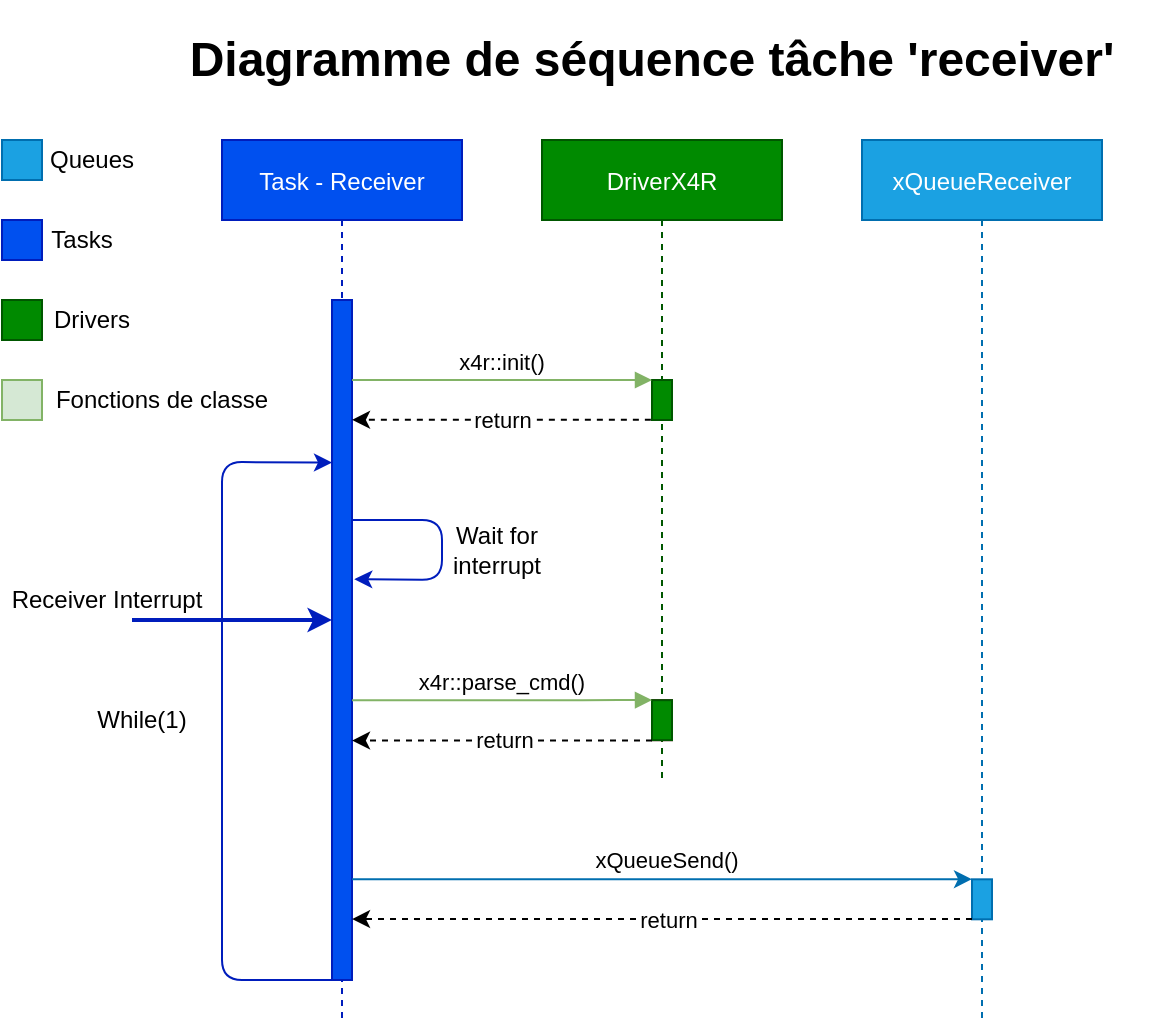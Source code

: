 <mxfile version="14.1.8" type="device"><diagram id="kgpKYQtTHZ0yAKxKKP6v" name="Page-1"><mxGraphModel dx="581" dy="563" grid="1" gridSize="10" guides="1" tooltips="1" connect="1" arrows="1" fold="1" page="1" pageScale="1" pageWidth="850" pageHeight="1100" math="0" shadow="0"><root><mxCell id="0"/><mxCell id="1" parent="0"/><mxCell id="3nuBFxr9cyL0pnOWT2aG-1" value="Task - Receiver" style="shape=umlLifeline;perimeter=lifelinePerimeter;container=1;collapsible=0;recursiveResize=0;rounded=0;shadow=0;strokeWidth=1;fillColor=#0050ef;strokeColor=#001DBC;fontColor=#ffffff;" parent="1" vertex="1"><mxGeometry x="245" y="80" width="120" height="440" as="geometry"/></mxCell><mxCell id="3nuBFxr9cyL0pnOWT2aG-2" value="" style="points=[];perimeter=orthogonalPerimeter;rounded=0;shadow=0;strokeWidth=1;fillColor=#0050ef;strokeColor=#001DBC;fontColor=#ffffff;" parent="3nuBFxr9cyL0pnOWT2aG-1" vertex="1"><mxGeometry x="55" y="80" width="10" height="340" as="geometry"/></mxCell><mxCell id="-1t5yztADSvLfuos2eEr-35" value="" style="endArrow=classic;html=1;exitX=-0.003;exitY=1;exitDx=0;exitDy=0;exitPerimeter=0;entryX=0;entryY=0.239;entryDx=0;entryDy=0;entryPerimeter=0;fillColor=#0050ef;strokeColor=#001DBC;" parent="3nuBFxr9cyL0pnOWT2aG-1" source="3nuBFxr9cyL0pnOWT2aG-2" target="3nuBFxr9cyL0pnOWT2aG-2" edge="1"><mxGeometry width="50" height="50" relative="1" as="geometry"><mxPoint x="-70" y="400" as="sourcePoint"/><mxPoint x="-10" y="200" as="targetPoint"/><Array as="points"><mxPoint y="420"/><mxPoint y="340"/><mxPoint y="280"/><mxPoint y="161"/></Array></mxGeometry></mxCell><mxCell id="3nuBFxr9cyL0pnOWT2aG-5" value="DriverX4R" style="shape=umlLifeline;perimeter=lifelinePerimeter;container=1;collapsible=0;recursiveResize=0;rounded=0;shadow=0;strokeWidth=1;fillColor=#008a00;strokeColor=#005700;fontColor=#ffffff;" parent="1" vertex="1"><mxGeometry x="405" y="80" width="120" height="320" as="geometry"/></mxCell><mxCell id="3nuBFxr9cyL0pnOWT2aG-6" value="" style="points=[];perimeter=orthogonalPerimeter;rounded=0;shadow=0;strokeWidth=1;fillColor=#d80073;strokeColor=#A50040;fontColor=#ffffff;" parent="3nuBFxr9cyL0pnOWT2aG-5" vertex="1"><mxGeometry x="55" y="120" width="10" height="20" as="geometry"/></mxCell><mxCell id="-1t5yztADSvLfuos2eEr-11" value="" style="points=[];perimeter=orthogonalPerimeter;rounded=0;shadow=0;strokeWidth=1;fillColor=#d80073;strokeColor=#A50040;fontColor=#ffffff;" parent="3nuBFxr9cyL0pnOWT2aG-5" vertex="1"><mxGeometry x="55" y="280.08" width="10" height="20" as="geometry"/></mxCell><mxCell id="-1t5yztADSvLfuos2eEr-50" value="" style="points=[];perimeter=orthogonalPerimeter;rounded=0;shadow=0;strokeWidth=1;fillColor=#008a00;strokeColor=#005700;fontColor=#ffffff;" parent="3nuBFxr9cyL0pnOWT2aG-5" vertex="1"><mxGeometry x="55" y="120" width="10" height="20" as="geometry"/></mxCell><mxCell id="-1t5yztADSvLfuos2eEr-51" value="" style="points=[];perimeter=orthogonalPerimeter;rounded=0;shadow=0;strokeWidth=1;fillColor=#008a00;strokeColor=#005700;fontColor=#ffffff;" parent="3nuBFxr9cyL0pnOWT2aG-5" vertex="1"><mxGeometry x="55" y="280.08" width="10" height="20" as="geometry"/></mxCell><mxCell id="3nuBFxr9cyL0pnOWT2aG-8" value="x4r::init()" style="verticalAlign=bottom;endArrow=block;entryX=0;entryY=0;shadow=0;strokeWidth=1;fillColor=#d5e8d4;strokeColor=#82b366;" parent="1" source="3nuBFxr9cyL0pnOWT2aG-2" target="3nuBFxr9cyL0pnOWT2aG-6" edge="1"><mxGeometry relative="1" as="geometry"><mxPoint x="400" y="160" as="sourcePoint"/><mxPoint as="offset"/></mxGeometry></mxCell><mxCell id="-1t5yztADSvLfuos2eEr-1" value="xQueueReceiver" style="shape=umlLifeline;perimeter=lifelinePerimeter;container=1;collapsible=0;recursiveResize=0;rounded=0;shadow=0;strokeWidth=1;fillColor=#1ba1e2;strokeColor=#006EAF;fontColor=#ffffff;" parent="1" vertex="1"><mxGeometry x="565" y="80" width="120" height="440" as="geometry"/></mxCell><mxCell id="-1t5yztADSvLfuos2eEr-2" value="" style="points=[];perimeter=orthogonalPerimeter;rounded=0;shadow=0;strokeWidth=1;fillColor=#1ba1e2;strokeColor=#006EAF;fontColor=#ffffff;" parent="-1t5yztADSvLfuos2eEr-1" vertex="1"><mxGeometry x="55" y="369.66" width="10" height="20" as="geometry"/></mxCell><mxCell id="-1t5yztADSvLfuos2eEr-7" value="" style="endArrow=classic;html=1;exitX=-0.057;exitY=0.996;exitDx=0;exitDy=0;exitPerimeter=0;dashed=1;" parent="1" source="3nuBFxr9cyL0pnOWT2aG-6" target="3nuBFxr9cyL0pnOWT2aG-2" edge="1"><mxGeometry width="50" height="50" relative="1" as="geometry"><mxPoint x="385" y="290" as="sourcePoint"/><mxPoint x="315" y="240" as="targetPoint"/></mxGeometry></mxCell><mxCell id="-1t5yztADSvLfuos2eEr-9" value="return" style="edgeLabel;html=1;align=center;verticalAlign=middle;resizable=0;points=[];" parent="-1t5yztADSvLfuos2eEr-7" vertex="1" connectable="0"><mxGeometry x="-0.174" y="-1" relative="1" as="geometry"><mxPoint x="-12.72" y="1.08" as="offset"/></mxGeometry></mxCell><mxCell id="-1t5yztADSvLfuos2eEr-10" value="x4r::parse_cmd()" style="verticalAlign=bottom;endArrow=block;shadow=0;strokeWidth=1;entryX=0;entryY=-0.004;entryDx=0;entryDy=0;entryPerimeter=0;fillColor=#d5e8d4;strokeColor=#82b366;" parent="1" target="-1t5yztADSvLfuos2eEr-11" edge="1"><mxGeometry relative="1" as="geometry"><mxPoint x="310" y="360.08" as="sourcePoint"/><mxPoint x="445" y="360.08" as="targetPoint"/><mxPoint as="offset"/><Array as="points"><mxPoint x="315" y="360.08"/><mxPoint x="435" y="360.08"/></Array></mxGeometry></mxCell><mxCell id="-1t5yztADSvLfuos2eEr-12" value="" style="endArrow=classic;html=1;exitX=0;exitY=1.011;exitDx=0;exitDy=0;exitPerimeter=0;dashed=1;" parent="1" source="-1t5yztADSvLfuos2eEr-11" edge="1"><mxGeometry width="50" height="50" relative="1" as="geometry"><mxPoint x="454.43" y="400.08" as="sourcePoint"/><mxPoint x="310" y="380.3" as="targetPoint"/></mxGeometry></mxCell><mxCell id="-1t5yztADSvLfuos2eEr-13" value="return" style="edgeLabel;html=1;align=center;verticalAlign=middle;resizable=0;points=[];" parent="-1t5yztADSvLfuos2eEr-12" vertex="1" connectable="0"><mxGeometry x="-0.174" y="-1" relative="1" as="geometry"><mxPoint x="-12.72" y="0.78" as="offset"/></mxGeometry></mxCell><mxCell id="-1t5yztADSvLfuos2eEr-23" value="" style="endArrow=classic;html=1;entryX=0;entryY=-0.004;entryDx=0;entryDy=0;entryPerimeter=0;fillColor=#1ba1e2;strokeColor=#006EAF;" parent="1" target="-1t5yztADSvLfuos2eEr-2" edge="1"><mxGeometry width="50" height="50" relative="1" as="geometry"><mxPoint x="310" y="449.58" as="sourcePoint"/><mxPoint x="485" y="459.66" as="targetPoint"/></mxGeometry></mxCell><mxCell id="-1t5yztADSvLfuos2eEr-25" value="xQueueSend()" style="edgeLabel;html=1;align=center;verticalAlign=middle;resizable=0;points=[];" parent="-1t5yztADSvLfuos2eEr-23" vertex="1" connectable="0"><mxGeometry x="0.416" y="1" relative="1" as="geometry"><mxPoint x="-62.79" y="-8.84" as="offset"/></mxGeometry></mxCell><mxCell id="-1t5yztADSvLfuos2eEr-26" value="" style="endArrow=classic;html=1;exitX=0;exitY=0.993;exitDx=0;exitDy=0;exitPerimeter=0;dashed=1;" parent="1" source="-1t5yztADSvLfuos2eEr-2" edge="1"><mxGeometry width="50" height="50" relative="1" as="geometry"><mxPoint x="475" y="509.66" as="sourcePoint"/><mxPoint x="310" y="469.52" as="targetPoint"/></mxGeometry></mxCell><mxCell id="-1t5yztADSvLfuos2eEr-27" value="return" style="edgeLabel;html=1;align=center;verticalAlign=middle;resizable=0;points=[];" parent="-1t5yztADSvLfuos2eEr-26" vertex="1" connectable="0"><mxGeometry x="0.041" y="-1" relative="1" as="geometry"><mxPoint x="9" y="1.14" as="offset"/></mxGeometry></mxCell><mxCell id="-1t5yztADSvLfuos2eEr-29" value="" style="endArrow=classic;html=1;entryX=1.114;entryY=0.94;entryDx=0;entryDy=0;entryPerimeter=0;fillColor=#0050ef;strokeColor=#001DBC;" parent="1" edge="1"><mxGeometry width="50" height="50" relative="1" as="geometry"><mxPoint x="310" y="270.0" as="sourcePoint"/><mxPoint x="311.14" y="299.6" as="targetPoint"/><Array as="points"><mxPoint x="355" y="270.0"/><mxPoint x="355" y="300.0"/></Array></mxGeometry></mxCell><mxCell id="-1t5yztADSvLfuos2eEr-31" value="Wait for interrupt" style="text;html=1;strokeColor=none;fillColor=none;align=center;verticalAlign=middle;whiteSpace=wrap;rounded=0;" parent="1" vertex="1"><mxGeometry x="355" y="280" width="55" height="10" as="geometry"/></mxCell><mxCell id="-1t5yztADSvLfuos2eEr-36" value="While(1)" style="text;html=1;strokeColor=none;fillColor=none;align=center;verticalAlign=middle;whiteSpace=wrap;rounded=0;dashed=1;" parent="1" vertex="1"><mxGeometry x="175" y="360" width="60" height="20" as="geometry"/></mxCell><mxCell id="-1t5yztADSvLfuos2eEr-37" value="&lt;span style=&quot;font-size: 24px&quot;&gt;&lt;b&gt;Diagramme de séquence tâche 'receiver'&lt;/b&gt;&lt;/span&gt;" style="text;html=1;strokeColor=none;fillColor=none;align=center;verticalAlign=middle;whiteSpace=wrap;rounded=0;" parent="1" vertex="1"><mxGeometry x="205" y="10" width="510" height="60" as="geometry"/></mxCell><mxCell id="-1t5yztADSvLfuos2eEr-38" value="" style="whiteSpace=wrap;html=1;aspect=fixed;strokeWidth=1;fillColor=#1ba1e2;strokeColor=#006EAF;fontColor=#ffffff;" parent="1" vertex="1"><mxGeometry x="135" y="80" width="20" height="20" as="geometry"/></mxCell><mxCell id="-1t5yztADSvLfuos2eEr-39" value="Queues" style="text;html=1;strokeColor=none;fillColor=none;align=center;verticalAlign=middle;whiteSpace=wrap;rounded=0;" parent="1" vertex="1"><mxGeometry x="155" y="80" width="50" height="20" as="geometry"/></mxCell><mxCell id="-1t5yztADSvLfuos2eEr-40" value="" style="whiteSpace=wrap;html=1;aspect=fixed;strokeWidth=1;fillColor=#0050ef;strokeColor=#001DBC;fontColor=#ffffff;" parent="1" vertex="1"><mxGeometry x="135" y="120" width="20" height="20" as="geometry"/></mxCell><mxCell id="-1t5yztADSvLfuos2eEr-41" value="Tasks" style="text;html=1;strokeColor=none;fillColor=none;align=center;verticalAlign=middle;whiteSpace=wrap;rounded=0;" parent="1" vertex="1"><mxGeometry x="155" y="120" width="40" height="20" as="geometry"/></mxCell><mxCell id="-1t5yztADSvLfuos2eEr-42" value="" style="whiteSpace=wrap;html=1;aspect=fixed;strokeWidth=1;fillColor=#008a00;strokeColor=#005700;fontColor=#ffffff;" parent="1" vertex="1"><mxGeometry x="135" y="160" width="20" height="20" as="geometry"/></mxCell><mxCell id="-1t5yztADSvLfuos2eEr-43" value="Drivers" style="text;html=1;strokeColor=none;fillColor=none;align=center;verticalAlign=middle;whiteSpace=wrap;rounded=0;" parent="1" vertex="1"><mxGeometry x="155" y="160" width="50" height="20" as="geometry"/></mxCell><mxCell id="-1t5yztADSvLfuos2eEr-44" value="" style="whiteSpace=wrap;html=1;aspect=fixed;strokeWidth=1;fillColor=#d5e8d4;strokeColor=#82b366;" parent="1" vertex="1"><mxGeometry x="135" y="200" width="20" height="20" as="geometry"/></mxCell><mxCell id="-1t5yztADSvLfuos2eEr-45" value="Fonctions de classe" style="text;html=1;strokeColor=none;fillColor=none;align=center;verticalAlign=middle;whiteSpace=wrap;rounded=0;" parent="1" vertex="1"><mxGeometry x="155" y="200" width="120" height="20" as="geometry"/></mxCell><mxCell id="XJoyNYjHhhs-pOxd8UTO-1" value="" style="endArrow=classic;html=1;fillColor=#0050ef;strokeColor=#001DBC;strokeWidth=2;" edge="1" parent="1" target="3nuBFxr9cyL0pnOWT2aG-2"><mxGeometry width="50" height="50" relative="1" as="geometry"><mxPoint x="200" y="320" as="sourcePoint"/><mxPoint x="220" y="290" as="targetPoint"/><Array as="points"><mxPoint x="270" y="320"/></Array></mxGeometry></mxCell><mxCell id="XJoyNYjHhhs-pOxd8UTO-2" value="Receiver Interrupt" style="text;html=1;strokeColor=none;fillColor=none;align=center;verticalAlign=middle;whiteSpace=wrap;rounded=0;" vertex="1" parent="1"><mxGeometry x="135" y="300" width="105" height="20" as="geometry"/></mxCell></root></mxGraphModel></diagram></mxfile>